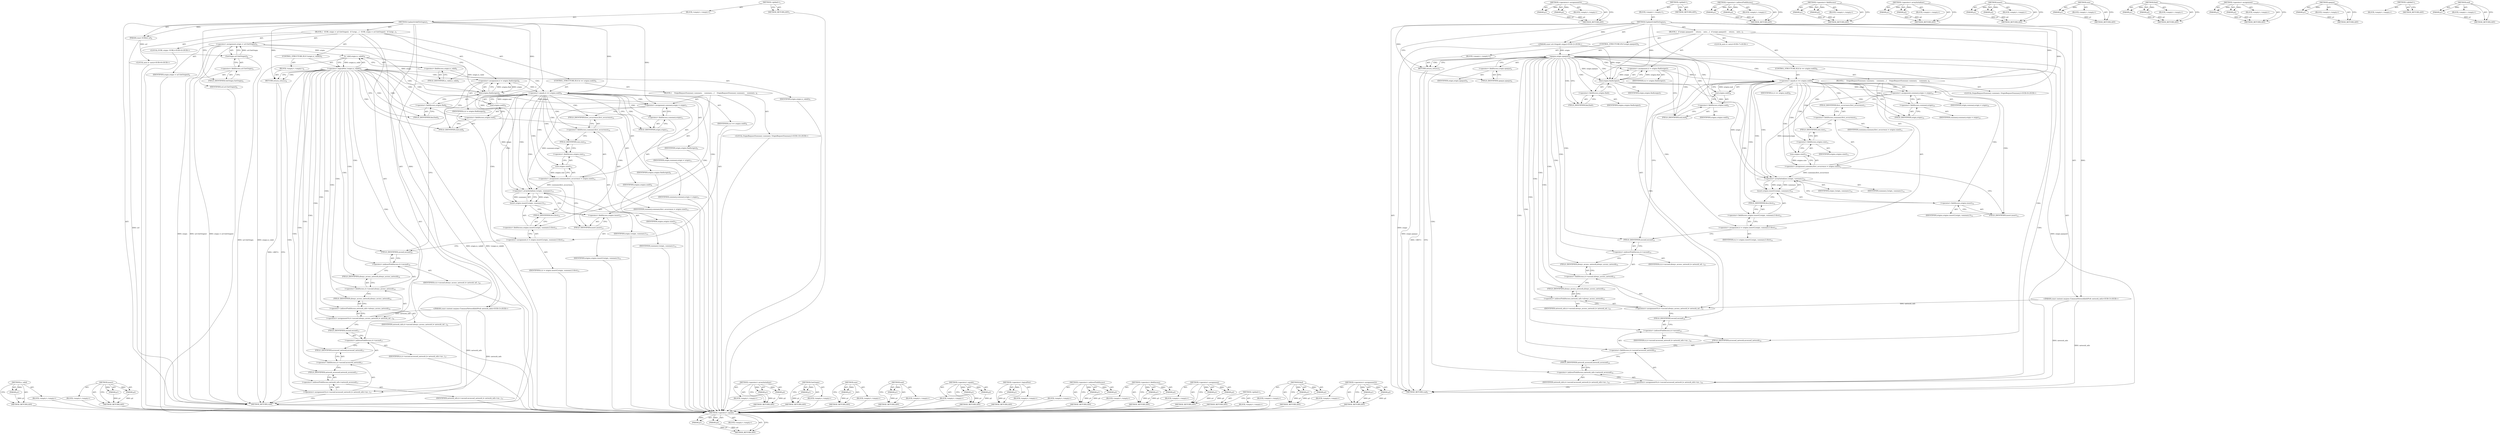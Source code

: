 digraph "end" {
vulnerable_127 [label=<(METHOD,is_valid)>];
vulnerable_128 [label=<(PARAM,p1)>];
vulnerable_129 [label=<(BLOCK,&lt;empty&gt;,&lt;empty&gt;)>];
vulnerable_130 [label=<(METHOD_RETURN,ANY)>];
vulnerable_149 [label=<(METHOD,insert)>];
vulnerable_150 [label=<(PARAM,p1)>];
vulnerable_151 [label=<(PARAM,p2)>];
vulnerable_152 [label=<(BLOCK,&lt;empty&gt;,&lt;empty&gt;)>];
vulnerable_153 [label=<(METHOD_RETURN,ANY)>];
vulnerable_6 [label=<(METHOD,&lt;global&gt;)<SUB>1</SUB>>];
vulnerable_7 [label=<(BLOCK,&lt;empty&gt;,&lt;empty&gt;)<SUB>1</SUB>>];
vulnerable_8 [label=<(METHOD,UpdateOrAddToOrigins)<SUB>1</SUB>>];
vulnerable_9 [label=<(PARAM,const GURL&amp; url)<SUB>2</SUB>>];
vulnerable_10 [label="<(PARAM,const content::mojom::CommonNetworkInfoPtr&amp; network_info)<SUB>3</SUB>>"];
vulnerable_11 [label=<(BLOCK,{
  GURL origin = url.GetOrigin();
  if (!origi...,{
  GURL origin = url.GetOrigin();
  if (!origi...)<SUB>3</SUB>>];
vulnerable_12 [label="<(LOCAL,GURL origin: GURL)<SUB>4</SUB>>"];
vulnerable_13 [label=<(&lt;operator&gt;.assignment,origin = url.GetOrigin())<SUB>4</SUB>>];
vulnerable_14 [label=<(IDENTIFIER,origin,origin = url.GetOrigin())<SUB>4</SUB>>];
vulnerable_15 [label=<(GetOrigin,url.GetOrigin())<SUB>4</SUB>>];
vulnerable_16 [label=<(&lt;operator&gt;.fieldAccess,url.GetOrigin)<SUB>4</SUB>>];
vulnerable_17 [label=<(IDENTIFIER,url,url.GetOrigin())<SUB>4</SUB>>];
vulnerable_18 [label=<(FIELD_IDENTIFIER,GetOrigin,GetOrigin)<SUB>4</SUB>>];
vulnerable_19 [label=<(CONTROL_STRUCTURE,IF,if (!origin.is_valid()))<SUB>5</SUB>>];
vulnerable_20 [label=<(&lt;operator&gt;.logicalNot,!origin.is_valid())<SUB>5</SUB>>];
vulnerable_21 [label=<(is_valid,origin.is_valid())<SUB>5</SUB>>];
vulnerable_22 [label=<(&lt;operator&gt;.fieldAccess,origin.is_valid)<SUB>5</SUB>>];
vulnerable_23 [label=<(IDENTIFIER,origin,origin.is_valid())<SUB>5</SUB>>];
vulnerable_24 [label=<(FIELD_IDENTIFIER,is_valid,is_valid)<SUB>5</SUB>>];
vulnerable_25 [label=<(BLOCK,&lt;empty&gt;,&lt;empty&gt;)<SUB>6</SUB>>];
vulnerable_26 [label=<(RETURN,return;,return;)<SUB>6</SUB>>];
vulnerable_27 [label="<(LOCAL,auto it: auto)<SUB>8</SUB>>"];
vulnerable_28 [label=<(&lt;operator&gt;.assignment,it = origins.find(origin))<SUB>8</SUB>>];
vulnerable_29 [label=<(IDENTIFIER,it,it = origins.find(origin))<SUB>8</SUB>>];
vulnerable_30 [label=<(find,origins.find(origin))<SUB>8</SUB>>];
vulnerable_31 [label=<(&lt;operator&gt;.fieldAccess,origins.find)<SUB>8</SUB>>];
vulnerable_32 [label=<(IDENTIFIER,origins,origins.find(origin))<SUB>8</SUB>>];
vulnerable_33 [label=<(FIELD_IDENTIFIER,find,find)<SUB>8</SUB>>];
vulnerable_34 [label=<(IDENTIFIER,origin,origins.find(origin))<SUB>8</SUB>>];
vulnerable_35 [label=<(CONTROL_STRUCTURE,IF,if (it == origins.end()))<SUB>9</SUB>>];
vulnerable_36 [label=<(&lt;operator&gt;.equals,it == origins.end())<SUB>9</SUB>>];
vulnerable_37 [label=<(IDENTIFIER,it,it == origins.end())<SUB>9</SUB>>];
vulnerable_38 [label=<(end,origins.end())<SUB>9</SUB>>];
vulnerable_39 [label=<(&lt;operator&gt;.fieldAccess,origins.end)<SUB>9</SUB>>];
vulnerable_40 [label=<(IDENTIFIER,origins,origins.end())<SUB>9</SUB>>];
vulnerable_41 [label=<(FIELD_IDENTIFIER,end,end)<SUB>9</SUB>>];
vulnerable_42 [label=<(BLOCK,{
    OriginRequestSummary summary;
    summary...,{
    OriginRequestSummary summary;
    summary...)<SUB>9</SUB>>];
vulnerable_43 [label="<(LOCAL,OriginRequestSummary summary: OriginRequestSummary)<SUB>10</SUB>>"];
vulnerable_44 [label=<(&lt;operator&gt;.assignment,summary.origin = origin)<SUB>11</SUB>>];
vulnerable_45 [label=<(&lt;operator&gt;.fieldAccess,summary.origin)<SUB>11</SUB>>];
vulnerable_46 [label=<(IDENTIFIER,summary,summary.origin = origin)<SUB>11</SUB>>];
vulnerable_47 [label=<(FIELD_IDENTIFIER,origin,origin)<SUB>11</SUB>>];
vulnerable_48 [label=<(IDENTIFIER,origin,summary.origin = origin)<SUB>11</SUB>>];
vulnerable_49 [label=<(&lt;operator&gt;.assignment,summary.first_occurrence = origins.size())<SUB>12</SUB>>];
vulnerable_50 [label=<(&lt;operator&gt;.fieldAccess,summary.first_occurrence)<SUB>12</SUB>>];
vulnerable_51 [label=<(IDENTIFIER,summary,summary.first_occurrence = origins.size())<SUB>12</SUB>>];
vulnerable_52 [label=<(FIELD_IDENTIFIER,first_occurrence,first_occurrence)<SUB>12</SUB>>];
vulnerable_53 [label=<(size,origins.size())<SUB>12</SUB>>];
vulnerable_54 [label=<(&lt;operator&gt;.fieldAccess,origins.size)<SUB>12</SUB>>];
vulnerable_55 [label=<(IDENTIFIER,origins,origins.size())<SUB>12</SUB>>];
vulnerable_56 [label=<(FIELD_IDENTIFIER,size,size)<SUB>12</SUB>>];
vulnerable_57 [label=<(&lt;operator&gt;.assignment,it = origins.insert({origin, summary}).first)<SUB>13</SUB>>];
vulnerable_58 [label=<(IDENTIFIER,it,it = origins.insert({origin, summary}).first)<SUB>13</SUB>>];
vulnerable_59 [label=<(&lt;operator&gt;.fieldAccess,origins.insert({origin, summary}).first)<SUB>13</SUB>>];
vulnerable_60 [label=<(insert,origins.insert({origin, summary}))<SUB>13</SUB>>];
vulnerable_61 [label=<(&lt;operator&gt;.fieldAccess,origins.insert)<SUB>13</SUB>>];
vulnerable_62 [label=<(IDENTIFIER,origins,origins.insert({origin, summary}))<SUB>13</SUB>>];
vulnerable_63 [label=<(FIELD_IDENTIFIER,insert,insert)<SUB>13</SUB>>];
vulnerable_64 [label=<(&lt;operator&gt;.arrayInitializer,{origin, summary})<SUB>13</SUB>>];
vulnerable_65 [label=<(IDENTIFIER,origin,{origin, summary})<SUB>13</SUB>>];
vulnerable_66 [label=<(IDENTIFIER,summary,{origin, summary})<SUB>13</SUB>>];
vulnerable_67 [label=<(FIELD_IDENTIFIER,first,first)<SUB>13</SUB>>];
vulnerable_68 [label=<(&lt;operators&gt;.assignmentOr,it-&gt;second.always_access_network |= network_inf...)<SUB>16</SUB>>];
vulnerable_69 [label=<(&lt;operator&gt;.fieldAccess,it-&gt;second.always_access_network)<SUB>16</SUB>>];
vulnerable_70 [label=<(&lt;operator&gt;.indirectFieldAccess,it-&gt;second)<SUB>16</SUB>>];
vulnerable_71 [label=<(IDENTIFIER,it,it-&gt;second.always_access_network |= network_inf...)<SUB>16</SUB>>];
vulnerable_72 [label=<(FIELD_IDENTIFIER,second,second)<SUB>16</SUB>>];
vulnerable_73 [label=<(FIELD_IDENTIFIER,always_access_network,always_access_network)<SUB>16</SUB>>];
vulnerable_74 [label=<(&lt;operator&gt;.indirectFieldAccess,network_info-&gt;always_access_network)<SUB>16</SUB>>];
vulnerable_75 [label=<(IDENTIFIER,network_info,it-&gt;second.always_access_network |= network_inf...)<SUB>16</SUB>>];
vulnerable_76 [label=<(FIELD_IDENTIFIER,always_access_network,always_access_network)<SUB>16</SUB>>];
vulnerable_77 [label=<(&lt;operators&gt;.assignmentOr,it-&gt;second.accessed_network |= network_info-&gt;ne...)<SUB>17</SUB>>];
vulnerable_78 [label=<(&lt;operator&gt;.fieldAccess,it-&gt;second.accessed_network)<SUB>17</SUB>>];
vulnerable_79 [label=<(&lt;operator&gt;.indirectFieldAccess,it-&gt;second)<SUB>17</SUB>>];
vulnerable_80 [label=<(IDENTIFIER,it,it-&gt;second.accessed_network |= network_info-&gt;ne...)<SUB>17</SUB>>];
vulnerable_81 [label=<(FIELD_IDENTIFIER,second,second)<SUB>17</SUB>>];
vulnerable_82 [label=<(FIELD_IDENTIFIER,accessed_network,accessed_network)<SUB>17</SUB>>];
vulnerable_83 [label=<(&lt;operator&gt;.indirectFieldAccess,network_info-&gt;network_accessed)<SUB>17</SUB>>];
vulnerable_84 [label=<(IDENTIFIER,network_info,it-&gt;second.accessed_network |= network_info-&gt;ne...)<SUB>17</SUB>>];
vulnerable_85 [label=<(FIELD_IDENTIFIER,network_accessed,network_accessed)<SUB>17</SUB>>];
vulnerable_86 [label=<(METHOD_RETURN,void)<SUB>1</SUB>>];
vulnerable_88 [label=<(METHOD_RETURN,ANY)<SUB>1</SUB>>];
vulnerable_154 [label=<(METHOD,&lt;operator&gt;.arrayInitializer)>];
vulnerable_155 [label=<(PARAM,p1)>];
vulnerable_156 [label=<(PARAM,p2)>];
vulnerable_157 [label=<(BLOCK,&lt;empty&gt;,&lt;empty&gt;)>];
vulnerable_158 [label=<(METHOD_RETURN,ANY)>];
vulnerable_114 [label=<(METHOD,GetOrigin)>];
vulnerable_115 [label=<(PARAM,p1)>];
vulnerable_116 [label=<(BLOCK,&lt;empty&gt;,&lt;empty&gt;)>];
vulnerable_117 [label=<(METHOD_RETURN,ANY)>];
vulnerable_145 [label=<(METHOD,size)>];
vulnerable_146 [label=<(PARAM,p1)>];
vulnerable_147 [label=<(BLOCK,&lt;empty&gt;,&lt;empty&gt;)>];
vulnerable_148 [label=<(METHOD_RETURN,ANY)>];
vulnerable_141 [label=<(METHOD,end)>];
vulnerable_142 [label=<(PARAM,p1)>];
vulnerable_143 [label=<(BLOCK,&lt;empty&gt;,&lt;empty&gt;)>];
vulnerable_144 [label=<(METHOD_RETURN,ANY)>];
vulnerable_136 [label=<(METHOD,&lt;operator&gt;.equals)>];
vulnerable_137 [label=<(PARAM,p1)>];
vulnerable_138 [label=<(PARAM,p2)>];
vulnerable_139 [label=<(BLOCK,&lt;empty&gt;,&lt;empty&gt;)>];
vulnerable_140 [label=<(METHOD_RETURN,ANY)>];
vulnerable_123 [label=<(METHOD,&lt;operator&gt;.logicalNot)>];
vulnerable_124 [label=<(PARAM,p1)>];
vulnerable_125 [label=<(BLOCK,&lt;empty&gt;,&lt;empty&gt;)>];
vulnerable_126 [label=<(METHOD_RETURN,ANY)>];
vulnerable_164 [label=<(METHOD,&lt;operator&gt;.indirectFieldAccess)>];
vulnerable_165 [label=<(PARAM,p1)>];
vulnerable_166 [label=<(PARAM,p2)>];
vulnerable_167 [label=<(BLOCK,&lt;empty&gt;,&lt;empty&gt;)>];
vulnerable_168 [label=<(METHOD_RETURN,ANY)>];
vulnerable_118 [label=<(METHOD,&lt;operator&gt;.fieldAccess)>];
vulnerable_119 [label=<(PARAM,p1)>];
vulnerable_120 [label=<(PARAM,p2)>];
vulnerable_121 [label=<(BLOCK,&lt;empty&gt;,&lt;empty&gt;)>];
vulnerable_122 [label=<(METHOD_RETURN,ANY)>];
vulnerable_109 [label=<(METHOD,&lt;operator&gt;.assignment)>];
vulnerable_110 [label=<(PARAM,p1)>];
vulnerable_111 [label=<(PARAM,p2)>];
vulnerable_112 [label=<(BLOCK,&lt;empty&gt;,&lt;empty&gt;)>];
vulnerable_113 [label=<(METHOD_RETURN,ANY)>];
vulnerable_103 [label=<(METHOD,&lt;global&gt;)<SUB>1</SUB>>];
vulnerable_104 [label=<(BLOCK,&lt;empty&gt;,&lt;empty&gt;)>];
vulnerable_105 [label=<(METHOD_RETURN,ANY)>];
vulnerable_131 [label=<(METHOD,find)>];
vulnerable_132 [label=<(PARAM,p1)>];
vulnerable_133 [label=<(PARAM,p2)>];
vulnerable_134 [label=<(BLOCK,&lt;empty&gt;,&lt;empty&gt;)>];
vulnerable_135 [label=<(METHOD_RETURN,ANY)>];
vulnerable_159 [label=<(METHOD,&lt;operators&gt;.assignmentOr)>];
vulnerable_160 [label=<(PARAM,p1)>];
vulnerable_161 [label=<(PARAM,p2)>];
vulnerable_162 [label=<(BLOCK,&lt;empty&gt;,&lt;empty&gt;)>];
vulnerable_163 [label=<(METHOD_RETURN,ANY)>];
fixed_120 [label=<(METHOD,&lt;operator&gt;.equals)>];
fixed_121 [label=<(PARAM,p1)>];
fixed_122 [label=<(PARAM,p2)>];
fixed_123 [label=<(BLOCK,&lt;empty&gt;,&lt;empty&gt;)>];
fixed_124 [label=<(METHOD_RETURN,ANY)>];
fixed_143 [label=<(METHOD,&lt;operators&gt;.assignmentOr)>];
fixed_144 [label=<(PARAM,p1)>];
fixed_145 [label=<(PARAM,p2)>];
fixed_146 [label=<(BLOCK,&lt;empty&gt;,&lt;empty&gt;)>];
fixed_147 [label=<(METHOD_RETURN,ANY)>];
fixed_6 [label=<(METHOD,&lt;global&gt;)<SUB>1</SUB>>];
fixed_7 [label=<(BLOCK,&lt;empty&gt;,&lt;empty&gt;)<SUB>1</SUB>>];
fixed_8 [label=<(METHOD,UpdateOrAddToOrigins)<SUB>1</SUB>>];
fixed_9 [label="<(PARAM,const url::Origin&amp; origin)<SUB>2</SUB>>"];
fixed_10 [label="<(PARAM,const content::mojom::CommonNetworkInfoPtr&amp; network_info)<SUB>3</SUB>>"];
fixed_11 [label=<(BLOCK,{
  if (origin.opaque())
     return;
 
   auto...,{
  if (origin.opaque())
     return;
 
   auto...)<SUB>3</SUB>>];
fixed_12 [label=<(CONTROL_STRUCTURE,IF,if (origin.opaque()))<SUB>4</SUB>>];
fixed_13 [label=<(opaque,origin.opaque())<SUB>4</SUB>>];
fixed_14 [label=<(&lt;operator&gt;.fieldAccess,origin.opaque)<SUB>4</SUB>>];
fixed_15 [label=<(IDENTIFIER,origin,origin.opaque())<SUB>4</SUB>>];
fixed_16 [label=<(FIELD_IDENTIFIER,opaque,opaque)<SUB>4</SUB>>];
fixed_17 [label=<(BLOCK,&lt;empty&gt;,&lt;empty&gt;)<SUB>5</SUB>>];
fixed_18 [label=<(RETURN,return;,return;)<SUB>5</SUB>>];
fixed_19 [label="<(LOCAL,auto it: auto)<SUB>7</SUB>>"];
fixed_20 [label=<(&lt;operator&gt;.assignment,it = origins.find(origin))<SUB>7</SUB>>];
fixed_21 [label=<(IDENTIFIER,it,it = origins.find(origin))<SUB>7</SUB>>];
fixed_22 [label=<(find,origins.find(origin))<SUB>7</SUB>>];
fixed_23 [label=<(&lt;operator&gt;.fieldAccess,origins.find)<SUB>7</SUB>>];
fixed_24 [label=<(IDENTIFIER,origins,origins.find(origin))<SUB>7</SUB>>];
fixed_25 [label=<(FIELD_IDENTIFIER,find,find)<SUB>7</SUB>>];
fixed_26 [label=<(IDENTIFIER,origin,origins.find(origin))<SUB>7</SUB>>];
fixed_27 [label=<(CONTROL_STRUCTURE,IF,if (it == origins.end()))<SUB>8</SUB>>];
fixed_28 [label=<(&lt;operator&gt;.equals,it == origins.end())<SUB>8</SUB>>];
fixed_29 [label=<(IDENTIFIER,it,it == origins.end())<SUB>8</SUB>>];
fixed_30 [label=<(end,origins.end())<SUB>8</SUB>>];
fixed_31 [label=<(&lt;operator&gt;.fieldAccess,origins.end)<SUB>8</SUB>>];
fixed_32 [label=<(IDENTIFIER,origins,origins.end())<SUB>8</SUB>>];
fixed_33 [label=<(FIELD_IDENTIFIER,end,end)<SUB>8</SUB>>];
fixed_34 [label=<(BLOCK,{
    OriginRequestSummary summary;
    summary...,{
    OriginRequestSummary summary;
    summary...)<SUB>8</SUB>>];
fixed_35 [label="<(LOCAL,OriginRequestSummary summary: OriginRequestSummary)<SUB>9</SUB>>"];
fixed_36 [label=<(&lt;operator&gt;.assignment,summary.origin = origin)<SUB>10</SUB>>];
fixed_37 [label=<(&lt;operator&gt;.fieldAccess,summary.origin)<SUB>10</SUB>>];
fixed_38 [label=<(IDENTIFIER,summary,summary.origin = origin)<SUB>10</SUB>>];
fixed_39 [label=<(FIELD_IDENTIFIER,origin,origin)<SUB>10</SUB>>];
fixed_40 [label=<(IDENTIFIER,origin,summary.origin = origin)<SUB>10</SUB>>];
fixed_41 [label=<(&lt;operator&gt;.assignment,summary.first_occurrence = origins.size())<SUB>11</SUB>>];
fixed_42 [label=<(&lt;operator&gt;.fieldAccess,summary.first_occurrence)<SUB>11</SUB>>];
fixed_43 [label=<(IDENTIFIER,summary,summary.first_occurrence = origins.size())<SUB>11</SUB>>];
fixed_44 [label=<(FIELD_IDENTIFIER,first_occurrence,first_occurrence)<SUB>11</SUB>>];
fixed_45 [label=<(size,origins.size())<SUB>11</SUB>>];
fixed_46 [label=<(&lt;operator&gt;.fieldAccess,origins.size)<SUB>11</SUB>>];
fixed_47 [label=<(IDENTIFIER,origins,origins.size())<SUB>11</SUB>>];
fixed_48 [label=<(FIELD_IDENTIFIER,size,size)<SUB>11</SUB>>];
fixed_49 [label=<(&lt;operator&gt;.assignment,it = origins.insert({origin, summary}).first)<SUB>12</SUB>>];
fixed_50 [label=<(IDENTIFIER,it,it = origins.insert({origin, summary}).first)<SUB>12</SUB>>];
fixed_51 [label=<(&lt;operator&gt;.fieldAccess,origins.insert({origin, summary}).first)<SUB>12</SUB>>];
fixed_52 [label=<(insert,origins.insert({origin, summary}))<SUB>12</SUB>>];
fixed_53 [label=<(&lt;operator&gt;.fieldAccess,origins.insert)<SUB>12</SUB>>];
fixed_54 [label=<(IDENTIFIER,origins,origins.insert({origin, summary}))<SUB>12</SUB>>];
fixed_55 [label=<(FIELD_IDENTIFIER,insert,insert)<SUB>12</SUB>>];
fixed_56 [label=<(&lt;operator&gt;.arrayInitializer,{origin, summary})<SUB>12</SUB>>];
fixed_57 [label=<(IDENTIFIER,origin,{origin, summary})<SUB>12</SUB>>];
fixed_58 [label=<(IDENTIFIER,summary,{origin, summary})<SUB>12</SUB>>];
fixed_59 [label=<(FIELD_IDENTIFIER,first,first)<SUB>12</SUB>>];
fixed_60 [label=<(&lt;operators&gt;.assignmentOr,it-&gt;second.always_access_network |= network_inf...)<SUB>15</SUB>>];
fixed_61 [label=<(&lt;operator&gt;.fieldAccess,it-&gt;second.always_access_network)<SUB>15</SUB>>];
fixed_62 [label=<(&lt;operator&gt;.indirectFieldAccess,it-&gt;second)<SUB>15</SUB>>];
fixed_63 [label=<(IDENTIFIER,it,it-&gt;second.always_access_network |= network_inf...)<SUB>15</SUB>>];
fixed_64 [label=<(FIELD_IDENTIFIER,second,second)<SUB>15</SUB>>];
fixed_65 [label=<(FIELD_IDENTIFIER,always_access_network,always_access_network)<SUB>15</SUB>>];
fixed_66 [label=<(&lt;operator&gt;.indirectFieldAccess,network_info-&gt;always_access_network)<SUB>15</SUB>>];
fixed_67 [label=<(IDENTIFIER,network_info,it-&gt;second.always_access_network |= network_inf...)<SUB>15</SUB>>];
fixed_68 [label=<(FIELD_IDENTIFIER,always_access_network,always_access_network)<SUB>15</SUB>>];
fixed_69 [label=<(&lt;operators&gt;.assignmentOr,it-&gt;second.accessed_network |= network_info-&gt;ne...)<SUB>16</SUB>>];
fixed_70 [label=<(&lt;operator&gt;.fieldAccess,it-&gt;second.accessed_network)<SUB>16</SUB>>];
fixed_71 [label=<(&lt;operator&gt;.indirectFieldAccess,it-&gt;second)<SUB>16</SUB>>];
fixed_72 [label=<(IDENTIFIER,it,it-&gt;second.accessed_network |= network_info-&gt;ne...)<SUB>16</SUB>>];
fixed_73 [label=<(FIELD_IDENTIFIER,second,second)<SUB>16</SUB>>];
fixed_74 [label=<(FIELD_IDENTIFIER,accessed_network,accessed_network)<SUB>16</SUB>>];
fixed_75 [label=<(&lt;operator&gt;.indirectFieldAccess,network_info-&gt;network_accessed)<SUB>16</SUB>>];
fixed_76 [label=<(IDENTIFIER,network_info,it-&gt;second.accessed_network |= network_info-&gt;ne...)<SUB>16</SUB>>];
fixed_77 [label=<(FIELD_IDENTIFIER,network_accessed,network_accessed)<SUB>16</SUB>>];
fixed_78 [label=<(METHOD_RETURN,void)<SUB>1</SUB>>];
fixed_80 [label=<(METHOD_RETURN,ANY)<SUB>1</SUB>>];
fixed_148 [label=<(METHOD,&lt;operator&gt;.indirectFieldAccess)>];
fixed_149 [label=<(PARAM,p1)>];
fixed_150 [label=<(PARAM,p2)>];
fixed_151 [label=<(BLOCK,&lt;empty&gt;,&lt;empty&gt;)>];
fixed_152 [label=<(METHOD_RETURN,ANY)>];
fixed_105 [label=<(METHOD,&lt;operator&gt;.fieldAccess)>];
fixed_106 [label=<(PARAM,p1)>];
fixed_107 [label=<(PARAM,p2)>];
fixed_108 [label=<(BLOCK,&lt;empty&gt;,&lt;empty&gt;)>];
fixed_109 [label=<(METHOD_RETURN,ANY)>];
fixed_138 [label=<(METHOD,&lt;operator&gt;.arrayInitializer)>];
fixed_139 [label=<(PARAM,p1)>];
fixed_140 [label=<(PARAM,p2)>];
fixed_141 [label=<(BLOCK,&lt;empty&gt;,&lt;empty&gt;)>];
fixed_142 [label=<(METHOD_RETURN,ANY)>];
fixed_133 [label=<(METHOD,insert)>];
fixed_134 [label=<(PARAM,p1)>];
fixed_135 [label=<(PARAM,p2)>];
fixed_136 [label=<(BLOCK,&lt;empty&gt;,&lt;empty&gt;)>];
fixed_137 [label=<(METHOD_RETURN,ANY)>];
fixed_129 [label=<(METHOD,size)>];
fixed_130 [label=<(PARAM,p1)>];
fixed_131 [label=<(BLOCK,&lt;empty&gt;,&lt;empty&gt;)>];
fixed_132 [label=<(METHOD_RETURN,ANY)>];
fixed_115 [label=<(METHOD,find)>];
fixed_116 [label=<(PARAM,p1)>];
fixed_117 [label=<(PARAM,p2)>];
fixed_118 [label=<(BLOCK,&lt;empty&gt;,&lt;empty&gt;)>];
fixed_119 [label=<(METHOD_RETURN,ANY)>];
fixed_110 [label=<(METHOD,&lt;operator&gt;.assignment)>];
fixed_111 [label=<(PARAM,p1)>];
fixed_112 [label=<(PARAM,p2)>];
fixed_113 [label=<(BLOCK,&lt;empty&gt;,&lt;empty&gt;)>];
fixed_114 [label=<(METHOD_RETURN,ANY)>];
fixed_101 [label=<(METHOD,opaque)>];
fixed_102 [label=<(PARAM,p1)>];
fixed_103 [label=<(BLOCK,&lt;empty&gt;,&lt;empty&gt;)>];
fixed_104 [label=<(METHOD_RETURN,ANY)>];
fixed_95 [label=<(METHOD,&lt;global&gt;)<SUB>1</SUB>>];
fixed_96 [label=<(BLOCK,&lt;empty&gt;,&lt;empty&gt;)>];
fixed_97 [label=<(METHOD_RETURN,ANY)>];
fixed_125 [label=<(METHOD,end)>];
fixed_126 [label=<(PARAM,p1)>];
fixed_127 [label=<(BLOCK,&lt;empty&gt;,&lt;empty&gt;)>];
fixed_128 [label=<(METHOD_RETURN,ANY)>];
vulnerable_127 -> vulnerable_128  [key=0, label="AST: "];
vulnerable_127 -> vulnerable_128  [key=1, label="DDG: "];
vulnerable_127 -> vulnerable_129  [key=0, label="AST: "];
vulnerable_127 -> vulnerable_130  [key=0, label="AST: "];
vulnerable_127 -> vulnerable_130  [key=1, label="CFG: "];
vulnerable_128 -> vulnerable_130  [key=0, label="DDG: p1"];
vulnerable_129 -> fixed_120  [key=0];
vulnerable_130 -> fixed_120  [key=0];
vulnerable_149 -> vulnerable_150  [key=0, label="AST: "];
vulnerable_149 -> vulnerable_150  [key=1, label="DDG: "];
vulnerable_149 -> vulnerable_152  [key=0, label="AST: "];
vulnerable_149 -> vulnerable_151  [key=0, label="AST: "];
vulnerable_149 -> vulnerable_151  [key=1, label="DDG: "];
vulnerable_149 -> vulnerable_153  [key=0, label="AST: "];
vulnerable_149 -> vulnerable_153  [key=1, label="CFG: "];
vulnerable_150 -> vulnerable_153  [key=0, label="DDG: p1"];
vulnerable_151 -> vulnerable_153  [key=0, label="DDG: p2"];
vulnerable_152 -> fixed_120  [key=0];
vulnerable_153 -> fixed_120  [key=0];
vulnerable_6 -> vulnerable_7  [key=0, label="AST: "];
vulnerable_6 -> vulnerable_88  [key=0, label="AST: "];
vulnerable_6 -> vulnerable_88  [key=1, label="CFG: "];
vulnerable_7 -> vulnerable_8  [key=0, label="AST: "];
vulnerable_8 -> vulnerable_9  [key=0, label="AST: "];
vulnerable_8 -> vulnerable_9  [key=1, label="DDG: "];
vulnerable_8 -> vulnerable_10  [key=0, label="AST: "];
vulnerable_8 -> vulnerable_10  [key=1, label="DDG: "];
vulnerable_8 -> vulnerable_11  [key=0, label="AST: "];
vulnerable_8 -> vulnerable_86  [key=0, label="AST: "];
vulnerable_8 -> vulnerable_18  [key=0, label="CFG: "];
vulnerable_8 -> vulnerable_26  [key=0, label="DDG: "];
vulnerable_8 -> vulnerable_30  [key=0, label="DDG: "];
vulnerable_8 -> vulnerable_36  [key=0, label="DDG: "];
vulnerable_8 -> vulnerable_44  [key=0, label="DDG: "];
vulnerable_8 -> vulnerable_64  [key=0, label="DDG: "];
vulnerable_9 -> vulnerable_86  [key=0, label="DDG: url"];
vulnerable_9 -> vulnerable_15  [key=0, label="DDG: url"];
vulnerable_10 -> vulnerable_86  [key=0, label="DDG: network_info"];
vulnerable_10 -> vulnerable_68  [key=0, label="DDG: network_info"];
vulnerable_10 -> vulnerable_77  [key=0, label="DDG: network_info"];
vulnerable_11 -> vulnerable_12  [key=0, label="AST: "];
vulnerable_11 -> vulnerable_13  [key=0, label="AST: "];
vulnerable_11 -> vulnerable_19  [key=0, label="AST: "];
vulnerable_11 -> vulnerable_27  [key=0, label="AST: "];
vulnerable_11 -> vulnerable_28  [key=0, label="AST: "];
vulnerable_11 -> vulnerable_35  [key=0, label="AST: "];
vulnerable_11 -> vulnerable_68  [key=0, label="AST: "];
vulnerable_11 -> vulnerable_77  [key=0, label="AST: "];
vulnerable_12 -> fixed_120  [key=0];
vulnerable_13 -> vulnerable_14  [key=0, label="AST: "];
vulnerable_13 -> vulnerable_15  [key=0, label="AST: "];
vulnerable_13 -> vulnerable_24  [key=0, label="CFG: "];
vulnerable_13 -> vulnerable_86  [key=0, label="DDG: origin"];
vulnerable_13 -> vulnerable_86  [key=1, label="DDG: url.GetOrigin()"];
vulnerable_13 -> vulnerable_86  [key=2, label="DDG: origin = url.GetOrigin()"];
vulnerable_13 -> vulnerable_30  [key=0, label="DDG: origin"];
vulnerable_13 -> vulnerable_21  [key=0, label="DDG: origin"];
vulnerable_14 -> fixed_120  [key=0];
vulnerable_15 -> vulnerable_16  [key=0, label="AST: "];
vulnerable_15 -> vulnerable_13  [key=0, label="CFG: "];
vulnerable_15 -> vulnerable_13  [key=1, label="DDG: url.GetOrigin"];
vulnerable_15 -> vulnerable_86  [key=0, label="DDG: url.GetOrigin"];
vulnerable_16 -> vulnerable_17  [key=0, label="AST: "];
vulnerable_16 -> vulnerable_18  [key=0, label="AST: "];
vulnerable_16 -> vulnerable_15  [key=0, label="CFG: "];
vulnerable_17 -> fixed_120  [key=0];
vulnerable_18 -> vulnerable_16  [key=0, label="CFG: "];
vulnerable_19 -> vulnerable_20  [key=0, label="AST: "];
vulnerable_19 -> vulnerable_25  [key=0, label="AST: "];
vulnerable_20 -> vulnerable_21  [key=0, label="AST: "];
vulnerable_20 -> vulnerable_26  [key=0, label="CFG: "];
vulnerable_20 -> vulnerable_26  [key=1, label="CDG: "];
vulnerable_20 -> vulnerable_33  [key=0, label="CFG: "];
vulnerable_20 -> vulnerable_33  [key=1, label="CDG: "];
vulnerable_20 -> vulnerable_86  [key=0, label="DDG: origin.is_valid()"];
vulnerable_20 -> vulnerable_86  [key=1, label="DDG: !origin.is_valid()"];
vulnerable_20 -> vulnerable_30  [key=0, label="CDG: "];
vulnerable_20 -> vulnerable_68  [key=0, label="CDG: "];
vulnerable_20 -> vulnerable_73  [key=0, label="CDG: "];
vulnerable_20 -> vulnerable_77  [key=0, label="CDG: "];
vulnerable_20 -> vulnerable_28  [key=0, label="CDG: "];
vulnerable_20 -> vulnerable_81  [key=0, label="CDG: "];
vulnerable_20 -> vulnerable_85  [key=0, label="CDG: "];
vulnerable_20 -> vulnerable_38  [key=0, label="CDG: "];
vulnerable_20 -> vulnerable_72  [key=0, label="CDG: "];
vulnerable_20 -> vulnerable_69  [key=0, label="CDG: "];
vulnerable_20 -> vulnerable_74  [key=0, label="CDG: "];
vulnerable_20 -> vulnerable_76  [key=0, label="CDG: "];
vulnerable_20 -> vulnerable_82  [key=0, label="CDG: "];
vulnerable_20 -> vulnerable_79  [key=0, label="CDG: "];
vulnerable_20 -> vulnerable_83  [key=0, label="CDG: "];
vulnerable_20 -> vulnerable_36  [key=0, label="CDG: "];
vulnerable_20 -> vulnerable_41  [key=0, label="CDG: "];
vulnerable_20 -> vulnerable_70  [key=0, label="CDG: "];
vulnerable_20 -> vulnerable_78  [key=0, label="CDG: "];
vulnerable_20 -> vulnerable_39  [key=0, label="CDG: "];
vulnerable_20 -> vulnerable_31  [key=0, label="CDG: "];
vulnerable_21 -> vulnerable_22  [key=0, label="AST: "];
vulnerable_21 -> vulnerable_20  [key=0, label="CFG: "];
vulnerable_21 -> vulnerable_20  [key=1, label="DDG: origin.is_valid"];
vulnerable_21 -> vulnerable_86  [key=0, label="DDG: origin.is_valid"];
vulnerable_21 -> vulnerable_30  [key=0, label="DDG: origin.is_valid"];
vulnerable_22 -> vulnerable_23  [key=0, label="AST: "];
vulnerable_22 -> vulnerable_24  [key=0, label="AST: "];
vulnerable_22 -> vulnerable_21  [key=0, label="CFG: "];
vulnerable_23 -> fixed_120  [key=0];
vulnerable_24 -> vulnerable_22  [key=0, label="CFG: "];
vulnerable_25 -> vulnerable_26  [key=0, label="AST: "];
vulnerable_26 -> vulnerable_86  [key=0, label="CFG: "];
vulnerable_26 -> vulnerable_86  [key=1, label="DDG: &lt;RET&gt;"];
vulnerable_27 -> fixed_120  [key=0];
vulnerable_28 -> vulnerable_29  [key=0, label="AST: "];
vulnerable_28 -> vulnerable_30  [key=0, label="AST: "];
vulnerable_28 -> vulnerable_41  [key=0, label="CFG: "];
vulnerable_28 -> vulnerable_36  [key=0, label="DDG: it"];
vulnerable_29 -> fixed_120  [key=0];
vulnerable_30 -> vulnerable_31  [key=0, label="AST: "];
vulnerable_30 -> vulnerable_34  [key=0, label="AST: "];
vulnerable_30 -> vulnerable_28  [key=0, label="CFG: "];
vulnerable_30 -> vulnerable_28  [key=1, label="DDG: origins.find"];
vulnerable_30 -> vulnerable_28  [key=2, label="DDG: origin"];
vulnerable_30 -> vulnerable_44  [key=0, label="DDG: origin"];
vulnerable_30 -> vulnerable_64  [key=0, label="DDG: origin"];
vulnerable_31 -> vulnerable_32  [key=0, label="AST: "];
vulnerable_31 -> vulnerable_33  [key=0, label="AST: "];
vulnerable_31 -> vulnerable_30  [key=0, label="CFG: "];
vulnerable_32 -> fixed_120  [key=0];
vulnerable_33 -> vulnerable_31  [key=0, label="CFG: "];
vulnerable_34 -> fixed_120  [key=0];
vulnerable_35 -> vulnerable_36  [key=0, label="AST: "];
vulnerable_35 -> vulnerable_42  [key=0, label="AST: "];
vulnerable_36 -> vulnerable_37  [key=0, label="AST: "];
vulnerable_36 -> vulnerable_38  [key=0, label="AST: "];
vulnerable_36 -> vulnerable_47  [key=0, label="CFG: "];
vulnerable_36 -> vulnerable_47  [key=1, label="CDG: "];
vulnerable_36 -> vulnerable_72  [key=0, label="CFG: "];
vulnerable_36 -> vulnerable_49  [key=0, label="CDG: "];
vulnerable_36 -> vulnerable_60  [key=0, label="CDG: "];
vulnerable_36 -> vulnerable_64  [key=0, label="CDG: "];
vulnerable_36 -> vulnerable_57  [key=0, label="CDG: "];
vulnerable_36 -> vulnerable_52  [key=0, label="CDG: "];
vulnerable_36 -> vulnerable_56  [key=0, label="CDG: "];
vulnerable_36 -> vulnerable_67  [key=0, label="CDG: "];
vulnerable_36 -> vulnerable_45  [key=0, label="CDG: "];
vulnerable_36 -> vulnerable_50  [key=0, label="CDG: "];
vulnerable_36 -> vulnerable_59  [key=0, label="CDG: "];
vulnerable_36 -> vulnerable_44  [key=0, label="CDG: "];
vulnerable_36 -> vulnerable_54  [key=0, label="CDG: "];
vulnerable_36 -> vulnerable_61  [key=0, label="CDG: "];
vulnerable_36 -> vulnerable_53  [key=0, label="CDG: "];
vulnerable_36 -> vulnerable_63  [key=0, label="CDG: "];
vulnerable_37 -> fixed_120  [key=0];
vulnerable_38 -> vulnerable_39  [key=0, label="AST: "];
vulnerable_38 -> vulnerable_36  [key=0, label="CFG: "];
vulnerable_38 -> vulnerable_36  [key=1, label="DDG: origins.end"];
vulnerable_39 -> vulnerable_40  [key=0, label="AST: "];
vulnerable_39 -> vulnerable_41  [key=0, label="AST: "];
vulnerable_39 -> vulnerable_38  [key=0, label="CFG: "];
vulnerable_40 -> fixed_120  [key=0];
vulnerable_41 -> vulnerable_39  [key=0, label="CFG: "];
vulnerable_42 -> vulnerable_43  [key=0, label="AST: "];
vulnerable_42 -> vulnerable_44  [key=0, label="AST: "];
vulnerable_42 -> vulnerable_49  [key=0, label="AST: "];
vulnerable_42 -> vulnerable_57  [key=0, label="AST: "];
vulnerable_43 -> fixed_120  [key=0];
vulnerable_44 -> vulnerable_45  [key=0, label="AST: "];
vulnerable_44 -> vulnerable_48  [key=0, label="AST: "];
vulnerable_44 -> vulnerable_52  [key=0, label="CFG: "];
vulnerable_44 -> vulnerable_64  [key=0, label="DDG: summary.origin"];
vulnerable_45 -> vulnerable_46  [key=0, label="AST: "];
vulnerable_45 -> vulnerable_47  [key=0, label="AST: "];
vulnerable_45 -> vulnerable_44  [key=0, label="CFG: "];
vulnerable_46 -> fixed_120  [key=0];
vulnerable_47 -> vulnerable_45  [key=0, label="CFG: "];
vulnerable_48 -> fixed_120  [key=0];
vulnerable_49 -> vulnerable_50  [key=0, label="AST: "];
vulnerable_49 -> vulnerable_53  [key=0, label="AST: "];
vulnerable_49 -> vulnerable_63  [key=0, label="CFG: "];
vulnerable_49 -> vulnerable_64  [key=0, label="DDG: summary.first_occurrence"];
vulnerable_50 -> vulnerable_51  [key=0, label="AST: "];
vulnerable_50 -> vulnerable_52  [key=0, label="AST: "];
vulnerable_50 -> vulnerable_56  [key=0, label="CFG: "];
vulnerable_51 -> fixed_120  [key=0];
vulnerable_52 -> vulnerable_50  [key=0, label="CFG: "];
vulnerable_53 -> vulnerable_54  [key=0, label="AST: "];
vulnerable_53 -> vulnerable_49  [key=0, label="CFG: "];
vulnerable_53 -> vulnerable_49  [key=1, label="DDG: origins.size"];
vulnerable_54 -> vulnerable_55  [key=0, label="AST: "];
vulnerable_54 -> vulnerable_56  [key=0, label="AST: "];
vulnerable_54 -> vulnerable_53  [key=0, label="CFG: "];
vulnerable_55 -> fixed_120  [key=0];
vulnerable_56 -> vulnerable_54  [key=0, label="CFG: "];
vulnerable_57 -> vulnerable_58  [key=0, label="AST: "];
vulnerable_57 -> vulnerable_59  [key=0, label="AST: "];
vulnerable_57 -> vulnerable_72  [key=0, label="CFG: "];
vulnerable_58 -> fixed_120  [key=0];
vulnerable_59 -> vulnerable_60  [key=0, label="AST: "];
vulnerable_59 -> vulnerable_67  [key=0, label="AST: "];
vulnerable_59 -> vulnerable_57  [key=0, label="CFG: "];
vulnerable_60 -> vulnerable_61  [key=0, label="AST: "];
vulnerable_60 -> vulnerable_64  [key=0, label="AST: "];
vulnerable_60 -> vulnerable_67  [key=0, label="CFG: "];
vulnerable_61 -> vulnerable_62  [key=0, label="AST: "];
vulnerable_61 -> vulnerable_63  [key=0, label="AST: "];
vulnerable_61 -> vulnerable_64  [key=0, label="CFG: "];
vulnerable_62 -> fixed_120  [key=0];
vulnerable_63 -> vulnerable_61  [key=0, label="CFG: "];
vulnerable_64 -> vulnerable_65  [key=0, label="AST: "];
vulnerable_64 -> vulnerable_66  [key=0, label="AST: "];
vulnerable_64 -> vulnerable_60  [key=0, label="CFG: "];
vulnerable_64 -> vulnerable_60  [key=1, label="DDG: origin"];
vulnerable_64 -> vulnerable_60  [key=2, label="DDG: summary"];
vulnerable_65 -> fixed_120  [key=0];
vulnerable_66 -> fixed_120  [key=0];
vulnerable_67 -> vulnerable_59  [key=0, label="CFG: "];
vulnerable_68 -> vulnerable_69  [key=0, label="AST: "];
vulnerable_68 -> vulnerable_74  [key=0, label="AST: "];
vulnerable_68 -> vulnerable_81  [key=0, label="CFG: "];
vulnerable_69 -> vulnerable_70  [key=0, label="AST: "];
vulnerable_69 -> vulnerable_73  [key=0, label="AST: "];
vulnerable_69 -> vulnerable_76  [key=0, label="CFG: "];
vulnerable_70 -> vulnerable_71  [key=0, label="AST: "];
vulnerable_70 -> vulnerable_72  [key=0, label="AST: "];
vulnerable_70 -> vulnerable_73  [key=0, label="CFG: "];
vulnerable_71 -> fixed_120  [key=0];
vulnerable_72 -> vulnerable_70  [key=0, label="CFG: "];
vulnerable_73 -> vulnerable_69  [key=0, label="CFG: "];
vulnerable_74 -> vulnerable_75  [key=0, label="AST: "];
vulnerable_74 -> vulnerable_76  [key=0, label="AST: "];
vulnerable_74 -> vulnerable_68  [key=0, label="CFG: "];
vulnerable_75 -> fixed_120  [key=0];
vulnerable_76 -> vulnerable_74  [key=0, label="CFG: "];
vulnerable_77 -> vulnerable_78  [key=0, label="AST: "];
vulnerable_77 -> vulnerable_83  [key=0, label="AST: "];
vulnerable_77 -> vulnerable_86  [key=0, label="CFG: "];
vulnerable_78 -> vulnerable_79  [key=0, label="AST: "];
vulnerable_78 -> vulnerable_82  [key=0, label="AST: "];
vulnerable_78 -> vulnerable_85  [key=0, label="CFG: "];
vulnerable_79 -> vulnerable_80  [key=0, label="AST: "];
vulnerable_79 -> vulnerable_81  [key=0, label="AST: "];
vulnerable_79 -> vulnerable_82  [key=0, label="CFG: "];
vulnerable_80 -> fixed_120  [key=0];
vulnerable_81 -> vulnerable_79  [key=0, label="CFG: "];
vulnerable_82 -> vulnerable_78  [key=0, label="CFG: "];
vulnerable_83 -> vulnerable_84  [key=0, label="AST: "];
vulnerable_83 -> vulnerable_85  [key=0, label="AST: "];
vulnerable_83 -> vulnerable_77  [key=0, label="CFG: "];
vulnerable_84 -> fixed_120  [key=0];
vulnerable_85 -> vulnerable_83  [key=0, label="CFG: "];
vulnerable_86 -> fixed_120  [key=0];
vulnerable_88 -> fixed_120  [key=0];
vulnerable_154 -> vulnerable_155  [key=0, label="AST: "];
vulnerable_154 -> vulnerable_155  [key=1, label="DDG: "];
vulnerable_154 -> vulnerable_157  [key=0, label="AST: "];
vulnerable_154 -> vulnerable_156  [key=0, label="AST: "];
vulnerable_154 -> vulnerable_156  [key=1, label="DDG: "];
vulnerable_154 -> vulnerable_158  [key=0, label="AST: "];
vulnerable_154 -> vulnerable_158  [key=1, label="CFG: "];
vulnerable_155 -> vulnerable_158  [key=0, label="DDG: p1"];
vulnerable_156 -> vulnerable_158  [key=0, label="DDG: p2"];
vulnerable_157 -> fixed_120  [key=0];
vulnerable_158 -> fixed_120  [key=0];
vulnerable_114 -> vulnerable_115  [key=0, label="AST: "];
vulnerable_114 -> vulnerable_115  [key=1, label="DDG: "];
vulnerable_114 -> vulnerable_116  [key=0, label="AST: "];
vulnerable_114 -> vulnerable_117  [key=0, label="AST: "];
vulnerable_114 -> vulnerable_117  [key=1, label="CFG: "];
vulnerable_115 -> vulnerable_117  [key=0, label="DDG: p1"];
vulnerable_116 -> fixed_120  [key=0];
vulnerable_117 -> fixed_120  [key=0];
vulnerable_145 -> vulnerable_146  [key=0, label="AST: "];
vulnerable_145 -> vulnerable_146  [key=1, label="DDG: "];
vulnerable_145 -> vulnerable_147  [key=0, label="AST: "];
vulnerable_145 -> vulnerable_148  [key=0, label="AST: "];
vulnerable_145 -> vulnerable_148  [key=1, label="CFG: "];
vulnerable_146 -> vulnerable_148  [key=0, label="DDG: p1"];
vulnerable_147 -> fixed_120  [key=0];
vulnerable_148 -> fixed_120  [key=0];
vulnerable_141 -> vulnerable_142  [key=0, label="AST: "];
vulnerable_141 -> vulnerable_142  [key=1, label="DDG: "];
vulnerable_141 -> vulnerable_143  [key=0, label="AST: "];
vulnerable_141 -> vulnerable_144  [key=0, label="AST: "];
vulnerable_141 -> vulnerable_144  [key=1, label="CFG: "];
vulnerable_142 -> vulnerable_144  [key=0, label="DDG: p1"];
vulnerable_143 -> fixed_120  [key=0];
vulnerable_144 -> fixed_120  [key=0];
vulnerable_136 -> vulnerable_137  [key=0, label="AST: "];
vulnerable_136 -> vulnerable_137  [key=1, label="DDG: "];
vulnerable_136 -> vulnerable_139  [key=0, label="AST: "];
vulnerable_136 -> vulnerable_138  [key=0, label="AST: "];
vulnerable_136 -> vulnerable_138  [key=1, label="DDG: "];
vulnerable_136 -> vulnerable_140  [key=0, label="AST: "];
vulnerable_136 -> vulnerable_140  [key=1, label="CFG: "];
vulnerable_137 -> vulnerable_140  [key=0, label="DDG: p1"];
vulnerable_138 -> vulnerable_140  [key=0, label="DDG: p2"];
vulnerable_139 -> fixed_120  [key=0];
vulnerable_140 -> fixed_120  [key=0];
vulnerable_123 -> vulnerable_124  [key=0, label="AST: "];
vulnerable_123 -> vulnerable_124  [key=1, label="DDG: "];
vulnerable_123 -> vulnerable_125  [key=0, label="AST: "];
vulnerable_123 -> vulnerable_126  [key=0, label="AST: "];
vulnerable_123 -> vulnerable_126  [key=1, label="CFG: "];
vulnerable_124 -> vulnerable_126  [key=0, label="DDG: p1"];
vulnerable_125 -> fixed_120  [key=0];
vulnerable_126 -> fixed_120  [key=0];
vulnerable_164 -> vulnerable_165  [key=0, label="AST: "];
vulnerable_164 -> vulnerable_165  [key=1, label="DDG: "];
vulnerable_164 -> vulnerable_167  [key=0, label="AST: "];
vulnerable_164 -> vulnerable_166  [key=0, label="AST: "];
vulnerable_164 -> vulnerable_166  [key=1, label="DDG: "];
vulnerable_164 -> vulnerable_168  [key=0, label="AST: "];
vulnerable_164 -> vulnerable_168  [key=1, label="CFG: "];
vulnerable_165 -> vulnerable_168  [key=0, label="DDG: p1"];
vulnerable_166 -> vulnerable_168  [key=0, label="DDG: p2"];
vulnerable_167 -> fixed_120  [key=0];
vulnerable_168 -> fixed_120  [key=0];
vulnerable_118 -> vulnerable_119  [key=0, label="AST: "];
vulnerable_118 -> vulnerable_119  [key=1, label="DDG: "];
vulnerable_118 -> vulnerable_121  [key=0, label="AST: "];
vulnerable_118 -> vulnerable_120  [key=0, label="AST: "];
vulnerable_118 -> vulnerable_120  [key=1, label="DDG: "];
vulnerable_118 -> vulnerable_122  [key=0, label="AST: "];
vulnerable_118 -> vulnerable_122  [key=1, label="CFG: "];
vulnerable_119 -> vulnerable_122  [key=0, label="DDG: p1"];
vulnerable_120 -> vulnerable_122  [key=0, label="DDG: p2"];
vulnerable_121 -> fixed_120  [key=0];
vulnerable_122 -> fixed_120  [key=0];
vulnerable_109 -> vulnerable_110  [key=0, label="AST: "];
vulnerable_109 -> vulnerable_110  [key=1, label="DDG: "];
vulnerable_109 -> vulnerable_112  [key=0, label="AST: "];
vulnerable_109 -> vulnerable_111  [key=0, label="AST: "];
vulnerable_109 -> vulnerable_111  [key=1, label="DDG: "];
vulnerable_109 -> vulnerable_113  [key=0, label="AST: "];
vulnerable_109 -> vulnerable_113  [key=1, label="CFG: "];
vulnerable_110 -> vulnerable_113  [key=0, label="DDG: p1"];
vulnerable_111 -> vulnerable_113  [key=0, label="DDG: p2"];
vulnerable_112 -> fixed_120  [key=0];
vulnerable_113 -> fixed_120  [key=0];
vulnerable_103 -> vulnerable_104  [key=0, label="AST: "];
vulnerable_103 -> vulnerable_105  [key=0, label="AST: "];
vulnerable_103 -> vulnerable_105  [key=1, label="CFG: "];
vulnerable_104 -> fixed_120  [key=0];
vulnerable_105 -> fixed_120  [key=0];
vulnerable_131 -> vulnerable_132  [key=0, label="AST: "];
vulnerable_131 -> vulnerable_132  [key=1, label="DDG: "];
vulnerable_131 -> vulnerable_134  [key=0, label="AST: "];
vulnerable_131 -> vulnerable_133  [key=0, label="AST: "];
vulnerable_131 -> vulnerable_133  [key=1, label="DDG: "];
vulnerable_131 -> vulnerable_135  [key=0, label="AST: "];
vulnerable_131 -> vulnerable_135  [key=1, label="CFG: "];
vulnerable_132 -> vulnerable_135  [key=0, label="DDG: p1"];
vulnerable_133 -> vulnerable_135  [key=0, label="DDG: p2"];
vulnerable_134 -> fixed_120  [key=0];
vulnerable_135 -> fixed_120  [key=0];
vulnerable_159 -> vulnerable_160  [key=0, label="AST: "];
vulnerable_159 -> vulnerable_160  [key=1, label="DDG: "];
vulnerable_159 -> vulnerable_162  [key=0, label="AST: "];
vulnerable_159 -> vulnerable_161  [key=0, label="AST: "];
vulnerable_159 -> vulnerable_161  [key=1, label="DDG: "];
vulnerable_159 -> vulnerable_163  [key=0, label="AST: "];
vulnerable_159 -> vulnerable_163  [key=1, label="CFG: "];
vulnerable_160 -> vulnerable_163  [key=0, label="DDG: p1"];
vulnerable_161 -> vulnerable_163  [key=0, label="DDG: p2"];
vulnerable_162 -> fixed_120  [key=0];
vulnerable_163 -> fixed_120  [key=0];
fixed_120 -> fixed_121  [key=0, label="AST: "];
fixed_120 -> fixed_121  [key=1, label="DDG: "];
fixed_120 -> fixed_123  [key=0, label="AST: "];
fixed_120 -> fixed_122  [key=0, label="AST: "];
fixed_120 -> fixed_122  [key=1, label="DDG: "];
fixed_120 -> fixed_124  [key=0, label="AST: "];
fixed_120 -> fixed_124  [key=1, label="CFG: "];
fixed_121 -> fixed_124  [key=0, label="DDG: p1"];
fixed_122 -> fixed_124  [key=0, label="DDG: p2"];
fixed_143 -> fixed_144  [key=0, label="AST: "];
fixed_143 -> fixed_144  [key=1, label="DDG: "];
fixed_143 -> fixed_146  [key=0, label="AST: "];
fixed_143 -> fixed_145  [key=0, label="AST: "];
fixed_143 -> fixed_145  [key=1, label="DDG: "];
fixed_143 -> fixed_147  [key=0, label="AST: "];
fixed_143 -> fixed_147  [key=1, label="CFG: "];
fixed_144 -> fixed_147  [key=0, label="DDG: p1"];
fixed_145 -> fixed_147  [key=0, label="DDG: p2"];
fixed_6 -> fixed_7  [key=0, label="AST: "];
fixed_6 -> fixed_80  [key=0, label="AST: "];
fixed_6 -> fixed_80  [key=1, label="CFG: "];
fixed_7 -> fixed_8  [key=0, label="AST: "];
fixed_8 -> fixed_9  [key=0, label="AST: "];
fixed_8 -> fixed_9  [key=1, label="DDG: "];
fixed_8 -> fixed_10  [key=0, label="AST: "];
fixed_8 -> fixed_10  [key=1, label="DDG: "];
fixed_8 -> fixed_11  [key=0, label="AST: "];
fixed_8 -> fixed_78  [key=0, label="AST: "];
fixed_8 -> fixed_16  [key=0, label="CFG: "];
fixed_8 -> fixed_18  [key=0, label="DDG: "];
fixed_8 -> fixed_22  [key=0, label="DDG: "];
fixed_8 -> fixed_28  [key=0, label="DDG: "];
fixed_8 -> fixed_36  [key=0, label="DDG: "];
fixed_8 -> fixed_56  [key=0, label="DDG: "];
fixed_9 -> fixed_78  [key=0, label="DDG: origin"];
fixed_9 -> fixed_13  [key=0, label="DDG: origin"];
fixed_9 -> fixed_22  [key=0, label="DDG: origin"];
fixed_10 -> fixed_78  [key=0, label="DDG: network_info"];
fixed_10 -> fixed_60  [key=0, label="DDG: network_info"];
fixed_10 -> fixed_69  [key=0, label="DDG: network_info"];
fixed_11 -> fixed_12  [key=0, label="AST: "];
fixed_11 -> fixed_19  [key=0, label="AST: "];
fixed_11 -> fixed_20  [key=0, label="AST: "];
fixed_11 -> fixed_27  [key=0, label="AST: "];
fixed_11 -> fixed_60  [key=0, label="AST: "];
fixed_11 -> fixed_69  [key=0, label="AST: "];
fixed_12 -> fixed_13  [key=0, label="AST: "];
fixed_12 -> fixed_17  [key=0, label="AST: "];
fixed_13 -> fixed_14  [key=0, label="AST: "];
fixed_13 -> fixed_18  [key=0, label="CFG: "];
fixed_13 -> fixed_18  [key=1, label="CDG: "];
fixed_13 -> fixed_25  [key=0, label="CFG: "];
fixed_13 -> fixed_25  [key=1, label="CDG: "];
fixed_13 -> fixed_78  [key=0, label="DDG: origin.opaque"];
fixed_13 -> fixed_78  [key=1, label="DDG: origin.opaque()"];
fixed_13 -> fixed_22  [key=0, label="DDG: origin.opaque"];
fixed_13 -> fixed_22  [key=1, label="CDG: "];
fixed_13 -> fixed_30  [key=0, label="CDG: "];
fixed_13 -> fixed_68  [key=0, label="CDG: "];
fixed_13 -> fixed_60  [key=0, label="CDG: "];
fixed_13 -> fixed_73  [key=0, label="CDG: "];
fixed_13 -> fixed_77  [key=0, label="CDG: "];
fixed_13 -> fixed_64  [key=0, label="CDG: "];
fixed_13 -> fixed_28  [key=0, label="CDG: "];
fixed_13 -> fixed_66  [key=0, label="CDG: "];
fixed_13 -> fixed_75  [key=0, label="CDG: "];
fixed_13 -> fixed_20  [key=0, label="CDG: "];
fixed_13 -> fixed_69  [key=0, label="CDG: "];
fixed_13 -> fixed_74  [key=0, label="CDG: "];
fixed_13 -> fixed_65  [key=0, label="CDG: "];
fixed_13 -> fixed_33  [key=0, label="CDG: "];
fixed_13 -> fixed_61  [key=0, label="CDG: "];
fixed_13 -> fixed_23  [key=0, label="CDG: "];
fixed_13 -> fixed_71  [key=0, label="CDG: "];
fixed_13 -> fixed_70  [key=0, label="CDG: "];
fixed_13 -> fixed_62  [key=0, label="CDG: "];
fixed_13 -> fixed_31  [key=0, label="CDG: "];
fixed_14 -> fixed_15  [key=0, label="AST: "];
fixed_14 -> fixed_16  [key=0, label="AST: "];
fixed_14 -> fixed_13  [key=0, label="CFG: "];
fixed_16 -> fixed_14  [key=0, label="CFG: "];
fixed_17 -> fixed_18  [key=0, label="AST: "];
fixed_18 -> fixed_78  [key=0, label="CFG: "];
fixed_18 -> fixed_78  [key=1, label="DDG: &lt;RET&gt;"];
fixed_20 -> fixed_21  [key=0, label="AST: "];
fixed_20 -> fixed_22  [key=0, label="AST: "];
fixed_20 -> fixed_33  [key=0, label="CFG: "];
fixed_20 -> fixed_28  [key=0, label="DDG: it"];
fixed_22 -> fixed_23  [key=0, label="AST: "];
fixed_22 -> fixed_26  [key=0, label="AST: "];
fixed_22 -> fixed_20  [key=0, label="CFG: "];
fixed_22 -> fixed_20  [key=1, label="DDG: origins.find"];
fixed_22 -> fixed_20  [key=2, label="DDG: origin"];
fixed_22 -> fixed_36  [key=0, label="DDG: origin"];
fixed_22 -> fixed_56  [key=0, label="DDG: origin"];
fixed_23 -> fixed_24  [key=0, label="AST: "];
fixed_23 -> fixed_25  [key=0, label="AST: "];
fixed_23 -> fixed_22  [key=0, label="CFG: "];
fixed_25 -> fixed_23  [key=0, label="CFG: "];
fixed_27 -> fixed_28  [key=0, label="AST: "];
fixed_27 -> fixed_34  [key=0, label="AST: "];
fixed_28 -> fixed_29  [key=0, label="AST: "];
fixed_28 -> fixed_30  [key=0, label="AST: "];
fixed_28 -> fixed_39  [key=0, label="CFG: "];
fixed_28 -> fixed_39  [key=1, label="CDG: "];
fixed_28 -> fixed_64  [key=0, label="CFG: "];
fixed_28 -> fixed_48  [key=0, label="CDG: "];
fixed_28 -> fixed_49  [key=0, label="CDG: "];
fixed_28 -> fixed_42  [key=0, label="CDG: "];
fixed_28 -> fixed_51  [key=0, label="CDG: "];
fixed_28 -> fixed_52  [key=0, label="CDG: "];
fixed_28 -> fixed_37  [key=0, label="CDG: "];
fixed_28 -> fixed_46  [key=0, label="CDG: "];
fixed_28 -> fixed_56  [key=0, label="CDG: "];
fixed_28 -> fixed_45  [key=0, label="CDG: "];
fixed_28 -> fixed_59  [key=0, label="CDG: "];
fixed_28 -> fixed_44  [key=0, label="CDG: "];
fixed_28 -> fixed_36  [key=0, label="CDG: "];
fixed_28 -> fixed_53  [key=0, label="CDG: "];
fixed_28 -> fixed_41  [key=0, label="CDG: "];
fixed_28 -> fixed_55  [key=0, label="CDG: "];
fixed_30 -> fixed_31  [key=0, label="AST: "];
fixed_30 -> fixed_28  [key=0, label="CFG: "];
fixed_30 -> fixed_28  [key=1, label="DDG: origins.end"];
fixed_31 -> fixed_32  [key=0, label="AST: "];
fixed_31 -> fixed_33  [key=0, label="AST: "];
fixed_31 -> fixed_30  [key=0, label="CFG: "];
fixed_33 -> fixed_31  [key=0, label="CFG: "];
fixed_34 -> fixed_35  [key=0, label="AST: "];
fixed_34 -> fixed_36  [key=0, label="AST: "];
fixed_34 -> fixed_41  [key=0, label="AST: "];
fixed_34 -> fixed_49  [key=0, label="AST: "];
fixed_36 -> fixed_37  [key=0, label="AST: "];
fixed_36 -> fixed_40  [key=0, label="AST: "];
fixed_36 -> fixed_44  [key=0, label="CFG: "];
fixed_36 -> fixed_56  [key=0, label="DDG: summary.origin"];
fixed_37 -> fixed_38  [key=0, label="AST: "];
fixed_37 -> fixed_39  [key=0, label="AST: "];
fixed_37 -> fixed_36  [key=0, label="CFG: "];
fixed_39 -> fixed_37  [key=0, label="CFG: "];
fixed_41 -> fixed_42  [key=0, label="AST: "];
fixed_41 -> fixed_45  [key=0, label="AST: "];
fixed_41 -> fixed_55  [key=0, label="CFG: "];
fixed_41 -> fixed_56  [key=0, label="DDG: summary.first_occurrence"];
fixed_42 -> fixed_43  [key=0, label="AST: "];
fixed_42 -> fixed_44  [key=0, label="AST: "];
fixed_42 -> fixed_48  [key=0, label="CFG: "];
fixed_44 -> fixed_42  [key=0, label="CFG: "];
fixed_45 -> fixed_46  [key=0, label="AST: "];
fixed_45 -> fixed_41  [key=0, label="CFG: "];
fixed_45 -> fixed_41  [key=1, label="DDG: origins.size"];
fixed_46 -> fixed_47  [key=0, label="AST: "];
fixed_46 -> fixed_48  [key=0, label="AST: "];
fixed_46 -> fixed_45  [key=0, label="CFG: "];
fixed_48 -> fixed_46  [key=0, label="CFG: "];
fixed_49 -> fixed_50  [key=0, label="AST: "];
fixed_49 -> fixed_51  [key=0, label="AST: "];
fixed_49 -> fixed_64  [key=0, label="CFG: "];
fixed_51 -> fixed_52  [key=0, label="AST: "];
fixed_51 -> fixed_59  [key=0, label="AST: "];
fixed_51 -> fixed_49  [key=0, label="CFG: "];
fixed_52 -> fixed_53  [key=0, label="AST: "];
fixed_52 -> fixed_56  [key=0, label="AST: "];
fixed_52 -> fixed_59  [key=0, label="CFG: "];
fixed_53 -> fixed_54  [key=0, label="AST: "];
fixed_53 -> fixed_55  [key=0, label="AST: "];
fixed_53 -> fixed_56  [key=0, label="CFG: "];
fixed_55 -> fixed_53  [key=0, label="CFG: "];
fixed_56 -> fixed_57  [key=0, label="AST: "];
fixed_56 -> fixed_58  [key=0, label="AST: "];
fixed_56 -> fixed_52  [key=0, label="CFG: "];
fixed_56 -> fixed_52  [key=1, label="DDG: origin"];
fixed_56 -> fixed_52  [key=2, label="DDG: summary"];
fixed_59 -> fixed_51  [key=0, label="CFG: "];
fixed_60 -> fixed_61  [key=0, label="AST: "];
fixed_60 -> fixed_66  [key=0, label="AST: "];
fixed_60 -> fixed_73  [key=0, label="CFG: "];
fixed_61 -> fixed_62  [key=0, label="AST: "];
fixed_61 -> fixed_65  [key=0, label="AST: "];
fixed_61 -> fixed_68  [key=0, label="CFG: "];
fixed_62 -> fixed_63  [key=0, label="AST: "];
fixed_62 -> fixed_64  [key=0, label="AST: "];
fixed_62 -> fixed_65  [key=0, label="CFG: "];
fixed_64 -> fixed_62  [key=0, label="CFG: "];
fixed_65 -> fixed_61  [key=0, label="CFG: "];
fixed_66 -> fixed_67  [key=0, label="AST: "];
fixed_66 -> fixed_68  [key=0, label="AST: "];
fixed_66 -> fixed_60  [key=0, label="CFG: "];
fixed_68 -> fixed_66  [key=0, label="CFG: "];
fixed_69 -> fixed_70  [key=0, label="AST: "];
fixed_69 -> fixed_75  [key=0, label="AST: "];
fixed_69 -> fixed_78  [key=0, label="CFG: "];
fixed_70 -> fixed_71  [key=0, label="AST: "];
fixed_70 -> fixed_74  [key=0, label="AST: "];
fixed_70 -> fixed_77  [key=0, label="CFG: "];
fixed_71 -> fixed_72  [key=0, label="AST: "];
fixed_71 -> fixed_73  [key=0, label="AST: "];
fixed_71 -> fixed_74  [key=0, label="CFG: "];
fixed_73 -> fixed_71  [key=0, label="CFG: "];
fixed_74 -> fixed_70  [key=0, label="CFG: "];
fixed_75 -> fixed_76  [key=0, label="AST: "];
fixed_75 -> fixed_77  [key=0, label="AST: "];
fixed_75 -> fixed_69  [key=0, label="CFG: "];
fixed_77 -> fixed_75  [key=0, label="CFG: "];
fixed_148 -> fixed_149  [key=0, label="AST: "];
fixed_148 -> fixed_149  [key=1, label="DDG: "];
fixed_148 -> fixed_151  [key=0, label="AST: "];
fixed_148 -> fixed_150  [key=0, label="AST: "];
fixed_148 -> fixed_150  [key=1, label="DDG: "];
fixed_148 -> fixed_152  [key=0, label="AST: "];
fixed_148 -> fixed_152  [key=1, label="CFG: "];
fixed_149 -> fixed_152  [key=0, label="DDG: p1"];
fixed_150 -> fixed_152  [key=0, label="DDG: p2"];
fixed_105 -> fixed_106  [key=0, label="AST: "];
fixed_105 -> fixed_106  [key=1, label="DDG: "];
fixed_105 -> fixed_108  [key=0, label="AST: "];
fixed_105 -> fixed_107  [key=0, label="AST: "];
fixed_105 -> fixed_107  [key=1, label="DDG: "];
fixed_105 -> fixed_109  [key=0, label="AST: "];
fixed_105 -> fixed_109  [key=1, label="CFG: "];
fixed_106 -> fixed_109  [key=0, label="DDG: p1"];
fixed_107 -> fixed_109  [key=0, label="DDG: p2"];
fixed_138 -> fixed_139  [key=0, label="AST: "];
fixed_138 -> fixed_139  [key=1, label="DDG: "];
fixed_138 -> fixed_141  [key=0, label="AST: "];
fixed_138 -> fixed_140  [key=0, label="AST: "];
fixed_138 -> fixed_140  [key=1, label="DDG: "];
fixed_138 -> fixed_142  [key=0, label="AST: "];
fixed_138 -> fixed_142  [key=1, label="CFG: "];
fixed_139 -> fixed_142  [key=0, label="DDG: p1"];
fixed_140 -> fixed_142  [key=0, label="DDG: p2"];
fixed_133 -> fixed_134  [key=0, label="AST: "];
fixed_133 -> fixed_134  [key=1, label="DDG: "];
fixed_133 -> fixed_136  [key=0, label="AST: "];
fixed_133 -> fixed_135  [key=0, label="AST: "];
fixed_133 -> fixed_135  [key=1, label="DDG: "];
fixed_133 -> fixed_137  [key=0, label="AST: "];
fixed_133 -> fixed_137  [key=1, label="CFG: "];
fixed_134 -> fixed_137  [key=0, label="DDG: p1"];
fixed_135 -> fixed_137  [key=0, label="DDG: p2"];
fixed_129 -> fixed_130  [key=0, label="AST: "];
fixed_129 -> fixed_130  [key=1, label="DDG: "];
fixed_129 -> fixed_131  [key=0, label="AST: "];
fixed_129 -> fixed_132  [key=0, label="AST: "];
fixed_129 -> fixed_132  [key=1, label="CFG: "];
fixed_130 -> fixed_132  [key=0, label="DDG: p1"];
fixed_115 -> fixed_116  [key=0, label="AST: "];
fixed_115 -> fixed_116  [key=1, label="DDG: "];
fixed_115 -> fixed_118  [key=0, label="AST: "];
fixed_115 -> fixed_117  [key=0, label="AST: "];
fixed_115 -> fixed_117  [key=1, label="DDG: "];
fixed_115 -> fixed_119  [key=0, label="AST: "];
fixed_115 -> fixed_119  [key=1, label="CFG: "];
fixed_116 -> fixed_119  [key=0, label="DDG: p1"];
fixed_117 -> fixed_119  [key=0, label="DDG: p2"];
fixed_110 -> fixed_111  [key=0, label="AST: "];
fixed_110 -> fixed_111  [key=1, label="DDG: "];
fixed_110 -> fixed_113  [key=0, label="AST: "];
fixed_110 -> fixed_112  [key=0, label="AST: "];
fixed_110 -> fixed_112  [key=1, label="DDG: "];
fixed_110 -> fixed_114  [key=0, label="AST: "];
fixed_110 -> fixed_114  [key=1, label="CFG: "];
fixed_111 -> fixed_114  [key=0, label="DDG: p1"];
fixed_112 -> fixed_114  [key=0, label="DDG: p2"];
fixed_101 -> fixed_102  [key=0, label="AST: "];
fixed_101 -> fixed_102  [key=1, label="DDG: "];
fixed_101 -> fixed_103  [key=0, label="AST: "];
fixed_101 -> fixed_104  [key=0, label="AST: "];
fixed_101 -> fixed_104  [key=1, label="CFG: "];
fixed_102 -> fixed_104  [key=0, label="DDG: p1"];
fixed_95 -> fixed_96  [key=0, label="AST: "];
fixed_95 -> fixed_97  [key=0, label="AST: "];
fixed_95 -> fixed_97  [key=1, label="CFG: "];
fixed_125 -> fixed_126  [key=0, label="AST: "];
fixed_125 -> fixed_126  [key=1, label="DDG: "];
fixed_125 -> fixed_127  [key=0, label="AST: "];
fixed_125 -> fixed_128  [key=0, label="AST: "];
fixed_125 -> fixed_128  [key=1, label="CFG: "];
fixed_126 -> fixed_128  [key=0, label="DDG: p1"];
}
